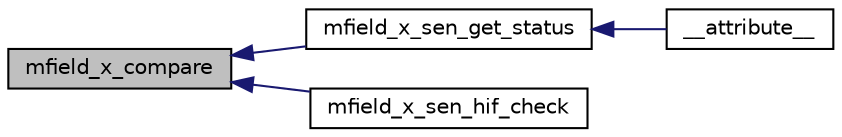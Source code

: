 digraph "mfield_x_compare"
{
 // INTERACTIVE_SVG=YES
  edge [fontname="Helvetica",fontsize="10",labelfontname="Helvetica",labelfontsize="10"];
  node [fontname="Helvetica",fontsize="10",shape=record];
  rankdir="LR";
  Node1 [label="mfield_x_compare",height=0.2,width=0.4,color="black", fillcolor="grey75", style="filled", fontcolor="black"];
  Node1 -> Node2 [dir="back",color="midnightblue",fontsize="10",style="solid",fontname="Helvetica"];
  Node2 [label="mfield_x_sen_get_status",height=0.2,width=0.4,color="black", fillcolor="white", style="filled",URL="$d3/dea/a00046.html#a3a46d0e69b27b3566e6d8465cf7a8b0a",tooltip="Supervise the status of the mfield_x sensor. "];
  Node2 -> Node3 [dir="back",color="midnightblue",fontsize="10",style="solid",fontname="Helvetica"];
  Node3 [label="__attribute__",height=0.2,width=0.4,color="black", fillcolor="white", style="filled",URL="$d4/d8c/a00035.html#a2068c3c2584547dbc1c8b9bca2d55b18",tooltip="Fast timer interrupt to scan sensor element analog values. "];
  Node1 -> Node4 [dir="back",color="midnightblue",fontsize="10",style="solid",fontname="Helvetica"];
  Node4 [label="mfield_x_sen_hif_check",height=0.2,width=0.4,color="black", fillcolor="white", style="filled",URL="$d3/dea/a00046.html#ad309ab77ec43baa60232db1809199756"];
}
